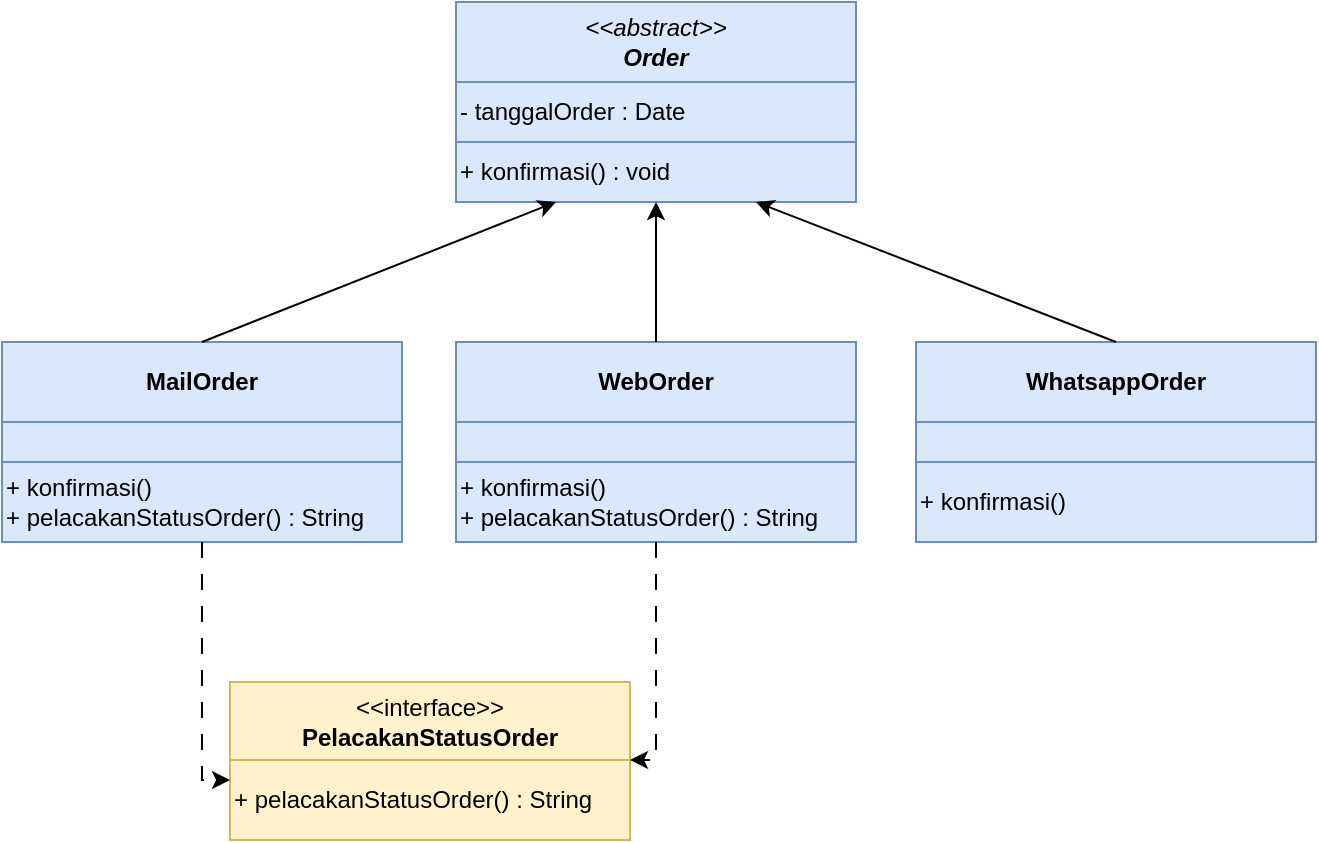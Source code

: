 <mxfile>
    <diagram id="pl7h97OrFXp-_9NLHg8Y" name="Page-1">
        <mxGraphModel dx="884" dy="599" grid="1" gridSize="10" guides="1" tooltips="1" connect="1" arrows="1" fold="1" page="1" pageScale="1" pageWidth="850" pageHeight="1100" math="0" shadow="0">
            <root>
                <mxCell id="0"/>
                <mxCell id="1" parent="0"/>
                <mxCell id="7" value="" style="group;fillColor=#dae8fc;strokeColor=#6c8ebf;" parent="1" vertex="1" connectable="0">
                    <mxGeometry x="360" y="200" width="200" height="100" as="geometry"/>
                </mxCell>
                <mxCell id="4" value="- tanggalOrder : Date" style="rounded=0;whiteSpace=wrap;html=1;align=left;fillColor=#dae8fc;strokeColor=#6c8ebf;" parent="7" vertex="1">
                    <mxGeometry y="40" width="200" height="30" as="geometry"/>
                </mxCell>
                <mxCell id="5" value="&lt;i&gt;&amp;lt;&amp;lt;abstract&amp;gt;&amp;gt;&lt;br&gt;&lt;b&gt;Order&lt;/b&gt;&lt;/i&gt;" style="rounded=0;whiteSpace=wrap;html=1;fillColor=#dae8fc;strokeColor=#6c8ebf;" parent="7" vertex="1">
                    <mxGeometry width="200" height="40" as="geometry"/>
                </mxCell>
                <mxCell id="6" value="+ konfirmasi() : void" style="rounded=0;whiteSpace=wrap;html=1;align=left;fillColor=#dae8fc;strokeColor=#6c8ebf;" parent="7" vertex="1">
                    <mxGeometry y="70" width="200" height="30" as="geometry"/>
                </mxCell>
                <mxCell id="8" value="" style="group;fillColor=#dae8fc;strokeColor=#6c8ebf;" parent="1" vertex="1" connectable="0">
                    <mxGeometry x="133" y="370" width="200" height="100" as="geometry"/>
                </mxCell>
                <mxCell id="9" value="" style="rounded=0;whiteSpace=wrap;html=1;align=left;fillColor=#dae8fc;strokeColor=#6c8ebf;" parent="8" vertex="1">
                    <mxGeometry y="40" width="200" height="20" as="geometry"/>
                </mxCell>
                <mxCell id="10" value="&lt;b&gt;MailOrder&lt;/b&gt;" style="rounded=0;whiteSpace=wrap;html=1;fillColor=#dae8fc;strokeColor=#6c8ebf;" parent="8" vertex="1">
                    <mxGeometry width="200" height="40" as="geometry"/>
                </mxCell>
                <mxCell id="11" value="+ konfirmasi()&lt;br&gt;+ pelacakanStatusOrder() : String" style="rounded=0;whiteSpace=wrap;html=1;align=left;fillColor=#dae8fc;strokeColor=#6c8ebf;" parent="8" vertex="1">
                    <mxGeometry y="60" width="200" height="40" as="geometry"/>
                </mxCell>
                <mxCell id="12" value="" style="group;fillColor=#dae8fc;strokeColor=#6c8ebf;" parent="1" vertex="1" connectable="0">
                    <mxGeometry x="360" y="370" width="200" height="100" as="geometry"/>
                </mxCell>
                <mxCell id="13" value="" style="rounded=0;whiteSpace=wrap;html=1;align=left;fillColor=#dae8fc;strokeColor=#6c8ebf;" parent="12" vertex="1">
                    <mxGeometry y="40" width="200" height="20" as="geometry"/>
                </mxCell>
                <mxCell id="14" value="&lt;b&gt;WebOrder&lt;/b&gt;" style="rounded=0;whiteSpace=wrap;html=1;fillColor=#dae8fc;strokeColor=#6c8ebf;" parent="12" vertex="1">
                    <mxGeometry width="200" height="40" as="geometry"/>
                </mxCell>
                <mxCell id="15" value="+ konfirmasi()&lt;br&gt;+ pelacakanStatusOrder() : String" style="rounded=0;whiteSpace=wrap;html=1;align=left;fillColor=#dae8fc;strokeColor=#6c8ebf;" parent="12" vertex="1">
                    <mxGeometry y="60" width="200" height="40" as="geometry"/>
                </mxCell>
                <mxCell id="16" value="" style="group;fillColor=#dae8fc;strokeColor=#6c8ebf;" parent="1" vertex="1" connectable="0">
                    <mxGeometry x="590" y="370" width="200" height="100" as="geometry"/>
                </mxCell>
                <mxCell id="17" value="" style="rounded=0;whiteSpace=wrap;html=1;align=left;fillColor=#dae8fc;strokeColor=#6c8ebf;" parent="16" vertex="1">
                    <mxGeometry y="40" width="200" height="20" as="geometry"/>
                </mxCell>
                <mxCell id="18" value="&lt;b&gt;WhatsappOrder&lt;/b&gt;" style="rounded=0;whiteSpace=wrap;html=1;fillColor=#dae8fc;strokeColor=#6c8ebf;" parent="16" vertex="1">
                    <mxGeometry width="200" height="40" as="geometry"/>
                </mxCell>
                <mxCell id="19" value="+ konfirmasi()&amp;nbsp;" style="rounded=0;whiteSpace=wrap;html=1;align=left;fillColor=#dae8fc;strokeColor=#6c8ebf;" parent="16" vertex="1">
                    <mxGeometry y="60" width="200" height="40" as="geometry"/>
                </mxCell>
                <mxCell id="22" value="&amp;lt;&amp;lt;interface&amp;gt;&amp;gt;&lt;br&gt;&lt;b&gt;PelacakanStatusOrder&lt;/b&gt;" style="rounded=0;whiteSpace=wrap;html=1;fillColor=#fff2cc;strokeColor=#d6b656;" parent="1" vertex="1">
                    <mxGeometry x="247" y="540" width="200" height="40" as="geometry"/>
                </mxCell>
                <mxCell id="23" value="+ pelacakanStatusOrder() : String" style="rounded=0;whiteSpace=wrap;html=1;align=left;fillColor=#fff2cc;strokeColor=#d6b656;" parent="1" vertex="1">
                    <mxGeometry x="247" y="579" width="200" height="40" as="geometry"/>
                </mxCell>
                <mxCell id="26" style="rounded=0;html=1;exitX=0.5;exitY=0;exitDx=0;exitDy=0;entryX=0.25;entryY=1;entryDx=0;entryDy=0;" parent="1" source="10" target="6" edge="1">
                    <mxGeometry relative="1" as="geometry"/>
                </mxCell>
                <mxCell id="27" style="edgeStyle=none;rounded=0;html=1;exitX=0.5;exitY=0;exitDx=0;exitDy=0;entryX=0.5;entryY=1;entryDx=0;entryDy=0;" parent="1" source="14" target="6" edge="1">
                    <mxGeometry relative="1" as="geometry"/>
                </mxCell>
                <mxCell id="28" style="edgeStyle=none;rounded=0;html=1;entryX=0.75;entryY=1;entryDx=0;entryDy=0;exitX=0.5;exitY=0;exitDx=0;exitDy=0;" parent="1" source="18" target="6" edge="1">
                    <mxGeometry relative="1" as="geometry"/>
                </mxCell>
                <mxCell id="29" style="edgeStyle=orthogonalEdgeStyle;html=1;exitX=0.5;exitY=1;exitDx=0;exitDy=0;entryX=0;entryY=0.25;entryDx=0;entryDy=0;dashed=1;dashPattern=8 8;rounded=0;" edge="1" parent="1" source="11" target="23">
                    <mxGeometry relative="1" as="geometry"/>
                </mxCell>
                <mxCell id="31" style="edgeStyle=orthogonalEdgeStyle;rounded=0;html=1;exitX=0.5;exitY=1;exitDx=0;exitDy=0;entryX=1;entryY=0;entryDx=0;entryDy=0;dashed=1;dashPattern=8 8;" edge="1" parent="1" source="15" target="23">
                    <mxGeometry relative="1" as="geometry">
                        <Array as="points">
                            <mxPoint x="460" y="579"/>
                        </Array>
                    </mxGeometry>
                </mxCell>
            </root>
        </mxGraphModel>
    </diagram>
</mxfile>
